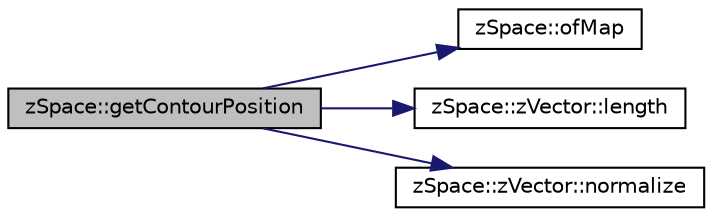 digraph "zSpace::getContourPosition"
{
 // LATEX_PDF_SIZE
  edge [fontname="Helvetica",fontsize="10",labelfontname="Helvetica",labelfontsize="10"];
  node [fontname="Helvetica",fontsize="10",shape=record];
  rankdir="LR";
  Node90 [label="zSpace::getContourPosition",height=0.2,width=0.4,color="black", fillcolor="grey75", style="filled", fontcolor="black",tooltip="This method return the contour position given 2 input positions at the input field threshold."];
  Node90 -> Node91 [color="midnightblue",fontsize="10",style="solid",fontname="Helvetica"];
  Node91 [label="zSpace::ofMap",height=0.2,width=0.4,color="black", fillcolor="white", style="filled",URL="$group__z_core_utilities.html#ga772c31654e2dcf5f5ac0a884f3f9612a",tooltip="This method maps the input value from the input domain to output domain."];
  Node90 -> Node92 [color="midnightblue",fontsize="10",style="solid",fontname="Helvetica"];
  Node92 [label="zSpace::zVector::length",height=0.2,width=0.4,color="black", fillcolor="white", style="filled",URL="$classz_space_1_1z_vector.html#aa3e1fd350f48b30428f95e716a4e3400",tooltip="This method returns the magnitude/length of the zVector."];
  Node90 -> Node93 [color="midnightblue",fontsize="10",style="solid",fontname="Helvetica"];
  Node93 [label="zSpace::zVector::normalize",height=0.2,width=0.4,color="black", fillcolor="white", style="filled",URL="$classz_space_1_1z_vector.html#a27d075d5055bb92ddfe63fae4010339b",tooltip="This method normalizes the vector to unit length."];
}
